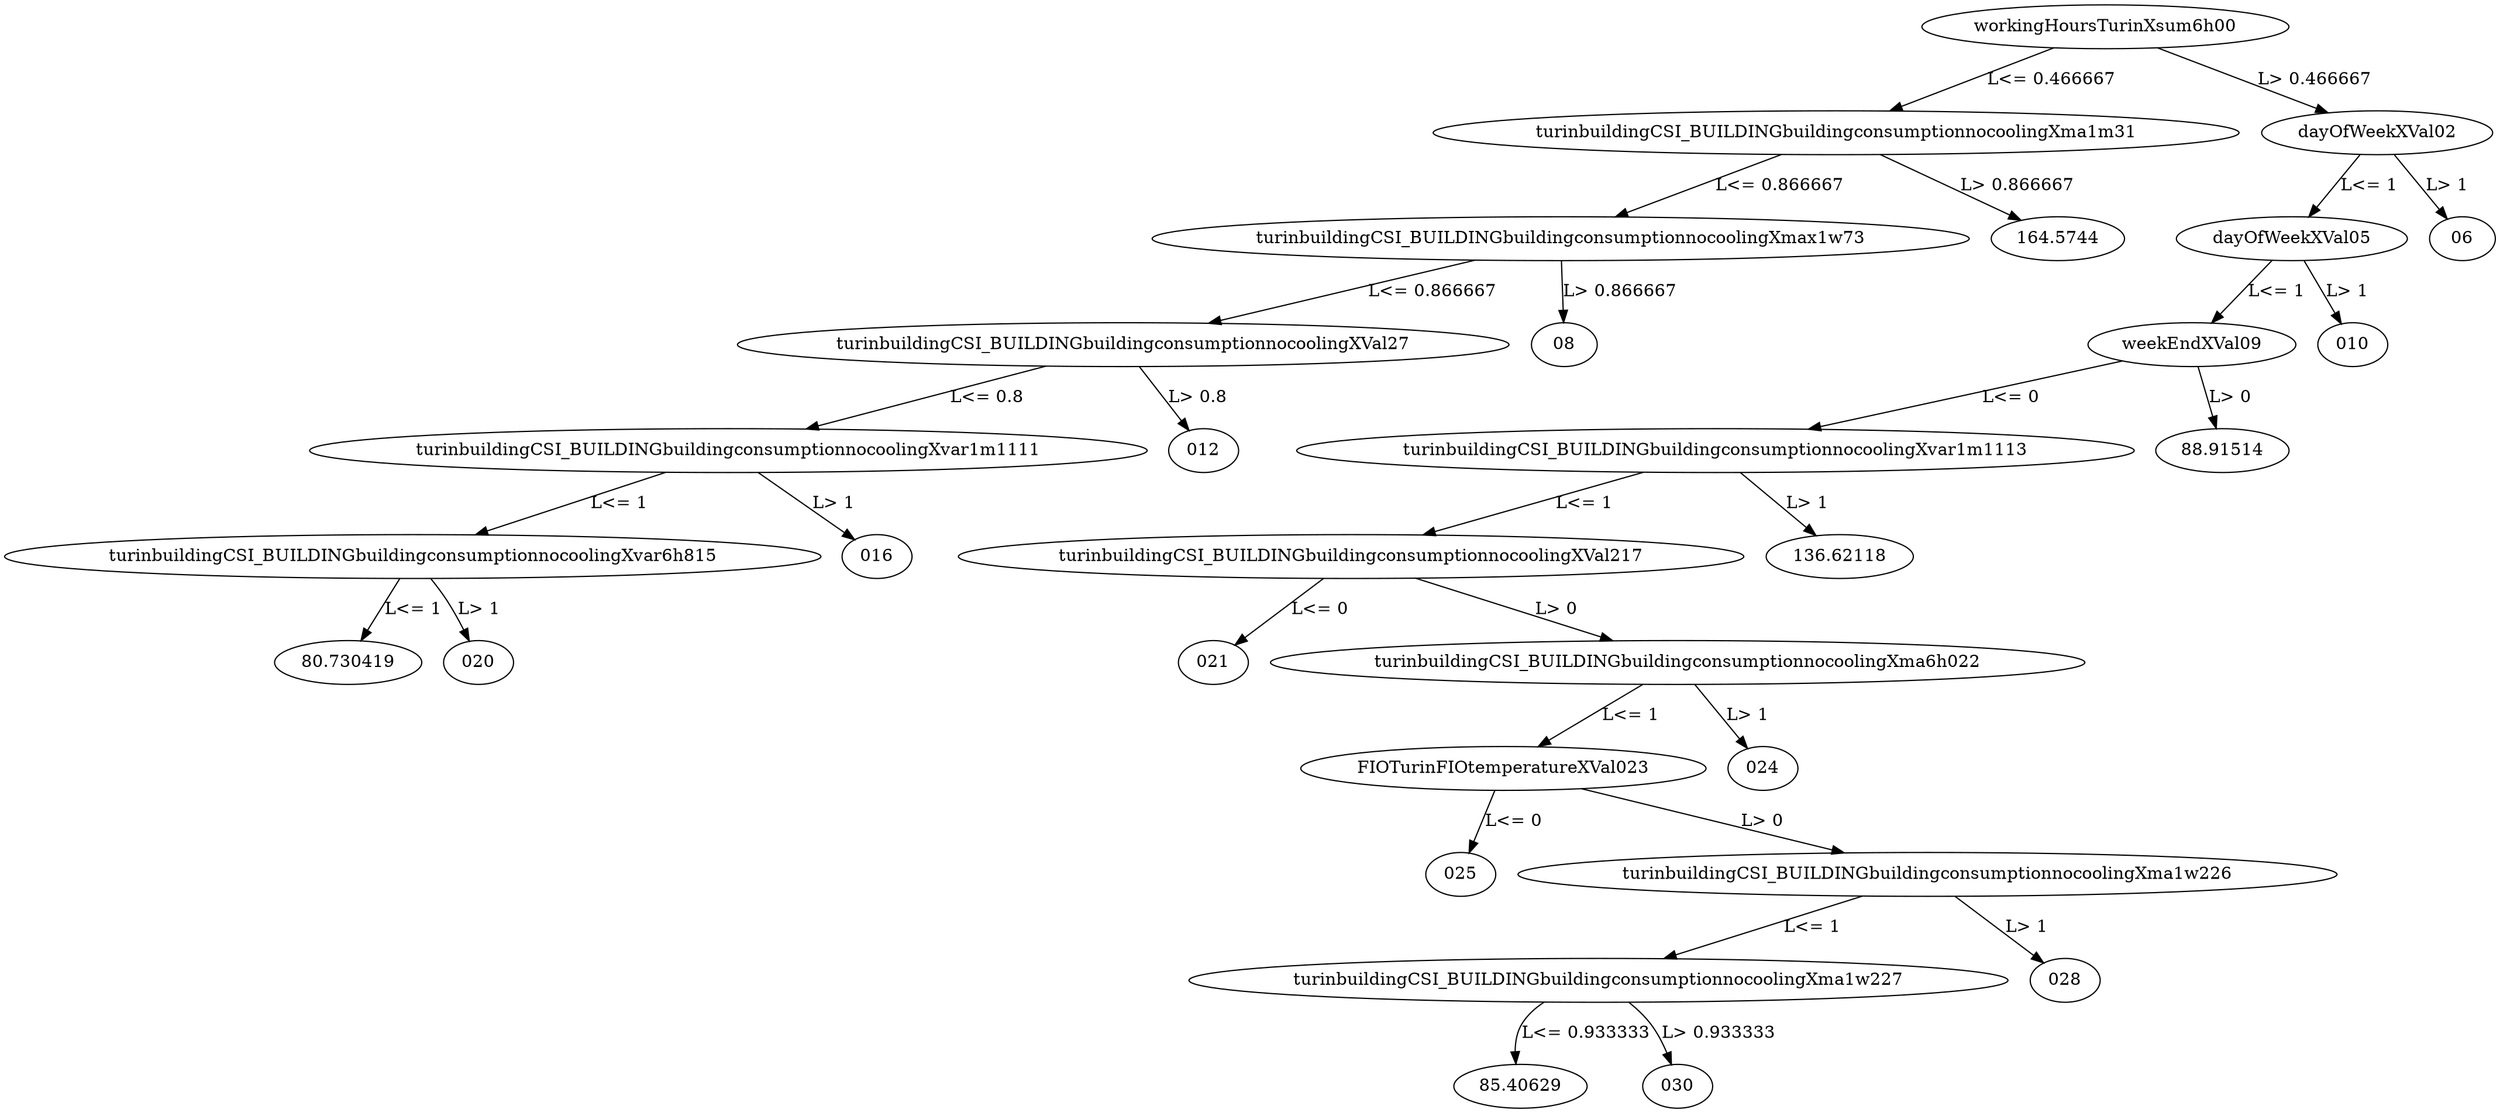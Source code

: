 digraph dt_fig {
	workingHoursTurinXsum6h00 -> turinbuildingCSI_BUILDINGbuildingconsumptionnocoolingXma1m31 [label="L<= 0.466667"];
	workingHoursTurinXsum6h00 -> dayOfWeekXVal02 [label="L> 0.466667"];
	turinbuildingCSI_BUILDINGbuildingconsumptionnocoolingXma1m31 -> turinbuildingCSI_BUILDINGbuildingconsumptionnocoolingXmax1w73 [label="L<= 0.866667"];
	turinbuildingCSI_BUILDINGbuildingconsumptionnocoolingXma1m31 -> "164.5744" [label="L> 0.866667"];
	dayOfWeekXVal02 -> dayOfWeekXVal05 [label="L<= 1"];
	dayOfWeekXVal02 -> "06" [label="L> 1"];
	turinbuildingCSI_BUILDINGbuildingconsumptionnocoolingXmax1w73 -> turinbuildingCSI_BUILDINGbuildingconsumptionnocoolingXVal27 [label="L<= 0.866667"];
	turinbuildingCSI_BUILDINGbuildingconsumptionnocoolingXmax1w73 -> "08" [label="L> 0.866667"];
	dayOfWeekXVal05 -> weekEndXVal09 [label="L<= 1"];
	dayOfWeekXVal05 -> "010" [label="L> 1"];
	turinbuildingCSI_BUILDINGbuildingconsumptionnocoolingXVal27 -> turinbuildingCSI_BUILDINGbuildingconsumptionnocoolingXvar1m1111 [label="L<= 0.8"];
	turinbuildingCSI_BUILDINGbuildingconsumptionnocoolingXVal27 -> "012" [label="L> 0.8"];
	weekEndXVal09 -> turinbuildingCSI_BUILDINGbuildingconsumptionnocoolingXvar1m1113 [label="L<= 0"];
	weekEndXVal09 -> "88.91514" [label="L> 0"];
	turinbuildingCSI_BUILDINGbuildingconsumptionnocoolingXvar1m1111 -> turinbuildingCSI_BUILDINGbuildingconsumptionnocoolingXvar6h815 [label="L<= 1"];
	turinbuildingCSI_BUILDINGbuildingconsumptionnocoolingXvar1m1111 -> "016" [label="L> 1"];
	turinbuildingCSI_BUILDINGbuildingconsumptionnocoolingXvar1m1113 -> turinbuildingCSI_BUILDINGbuildingconsumptionnocoolingXVal217 [label="L<= 1"];
	turinbuildingCSI_BUILDINGbuildingconsumptionnocoolingXvar1m1113 -> "136.62118" [label="L> 1"];
	turinbuildingCSI_BUILDINGbuildingconsumptionnocoolingXvar6h815 -> "80.730419" [label="L<= 1"];
	turinbuildingCSI_BUILDINGbuildingconsumptionnocoolingXvar6h815 -> "020" [label="L> 1"];
	turinbuildingCSI_BUILDINGbuildingconsumptionnocoolingXVal217 -> "021" [label="L<= 0"];
	turinbuildingCSI_BUILDINGbuildingconsumptionnocoolingXVal217 -> turinbuildingCSI_BUILDINGbuildingconsumptionnocoolingXma6h022 [label="L> 0"];
	turinbuildingCSI_BUILDINGbuildingconsumptionnocoolingXma6h022 -> FIOTurinFIOtemperatureXVal023 [label="L<= 1"];
	turinbuildingCSI_BUILDINGbuildingconsumptionnocoolingXma6h022 -> "024" [label="L> 1"];
	FIOTurinFIOtemperatureXVal023 -> "025" [label="L<= 0"];
	FIOTurinFIOtemperatureXVal023 -> turinbuildingCSI_BUILDINGbuildingconsumptionnocoolingXma1w226 [label="L> 0"];
	turinbuildingCSI_BUILDINGbuildingconsumptionnocoolingXma1w226 -> turinbuildingCSI_BUILDINGbuildingconsumptionnocoolingXma1w227 [label="L<= 1"];
	turinbuildingCSI_BUILDINGbuildingconsumptionnocoolingXma1w226 -> "028" [label="L> 1"];
	turinbuildingCSI_BUILDINGbuildingconsumptionnocoolingXma1w227 -> "85.40629" [label="L<= 0.933333"];
	turinbuildingCSI_BUILDINGbuildingconsumptionnocoolingXma1w227 -> "030" [label="L> 0.933333"];
}
